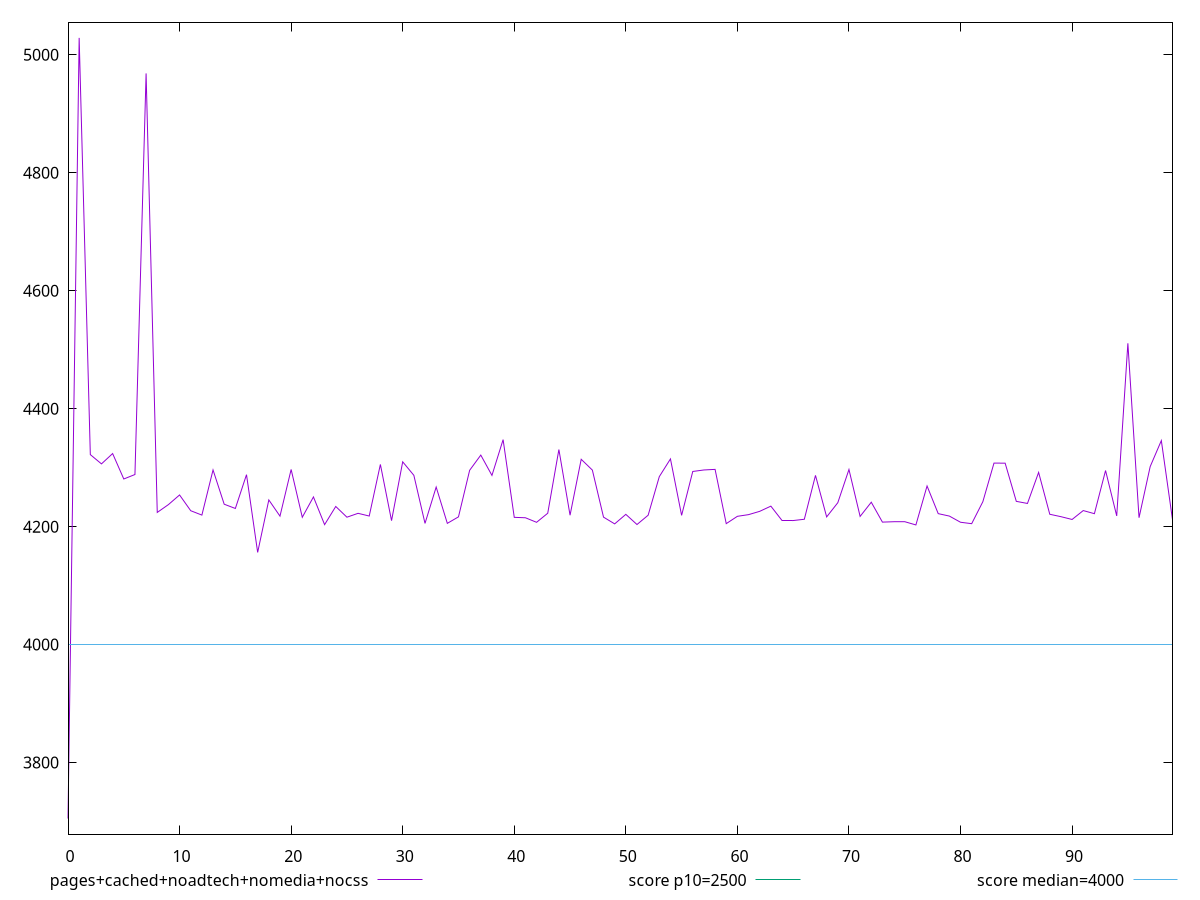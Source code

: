 reset

$pagesCachedNoadtechNomediaNocss <<EOF
0 3705.2220000000007
1 5028.431999999999
2 4322.074999999999
3 4306.3641
4 4323.874
5 4280.763000000001
6 4288.3362
7 4968.27
8 4224.0677000000005
9 4237.335000000001
10 4253.6741999999995
11 4226.986000000001
12 4219.5526500000005
13 4296.084
14 4237.9995
15 4230.79535
16 4288.066000000001
17 4156.299
18 4245.252
19 4217.7923
20 4296.909
21 4215.8694000000005
22 4250.323
23 4203.3755
24 4234.1795999999995
25 4215.993
26 4222.5632000000005
27 4217.9589000000005
28 4305.478
29 4210.119500000001
30 4309.859
31 4286.987800000001
32 4205.493
33 4267.102000000001
34 4205.5588
35 4216.590399999999
36 4295.469000000001
37 4321.263999999999
38 4286.834000000001
39 4347.469999999999
40 4215.7348
41 4215.040800000001
42 4207.324600000001
43 4222.7045
44 4330.709000000001
45 4219.3478000000005
46 4314.1500000000015
47 4295.852999999999
48 4216.1096
49 4204.664000000001
50 4220.8141
51 4203.576499999999
52 4219.3480500000005
53 4284.724
54 4314.781999999999
55 4219.08
56 4293.513999999999
57 4296.04
58 4297.055
59 4205.068499999999
60 4217.4967
61 4220.330600000001
62 4225.925950000001
63 4234.7348
64 4210.415500000001
65 4210.3261999999995
66 4212.496000000001
67 4286.8681
68 4216.480600000001
69 4240.5616
70 4296.838000000001
71 4217.3132000000005
72 4241.3814
73 4207.6538
74 4208.3075
75 4208.3714
76 4202.862099999999
77 4268.896500000001
78 4222.02725
79 4217.894800000002
80 4207.427099999999
81 4204.997600000001
82 4242.214999999998
83 4307.7151
84 4307.567999999999
85 4242.8466
86 4239.2865
87 4291.930699999999
88 4220.96605
89 4216.885899999999
90 4212.141299999999
91 4227.224
92 4221.953799999999
93 4295.082999999999
94 4218.146299999999
95 4510.717500000001
96 4215.096500000001
97 4301.768999999999
98 4345.876
99 4211.781999999999
EOF

set key outside below
set xrange [0:99]
set yrange [3678.7578000000008:5054.896199999999]
set trange [3678.7578000000008:5054.896199999999]
set terminal svg size 640, 500 enhanced background rgb 'white'
set output "report_00017_2021-02-10T15-08-03.406Z/largest-contentful-paint/comparison/line/4_vs_5.svg"

plot $pagesCachedNoadtechNomediaNocss title "pages+cached+noadtech+nomedia+nocss" with line, \
     2500 title "score p10=2500", \
     4000 title "score median=4000"

reset
